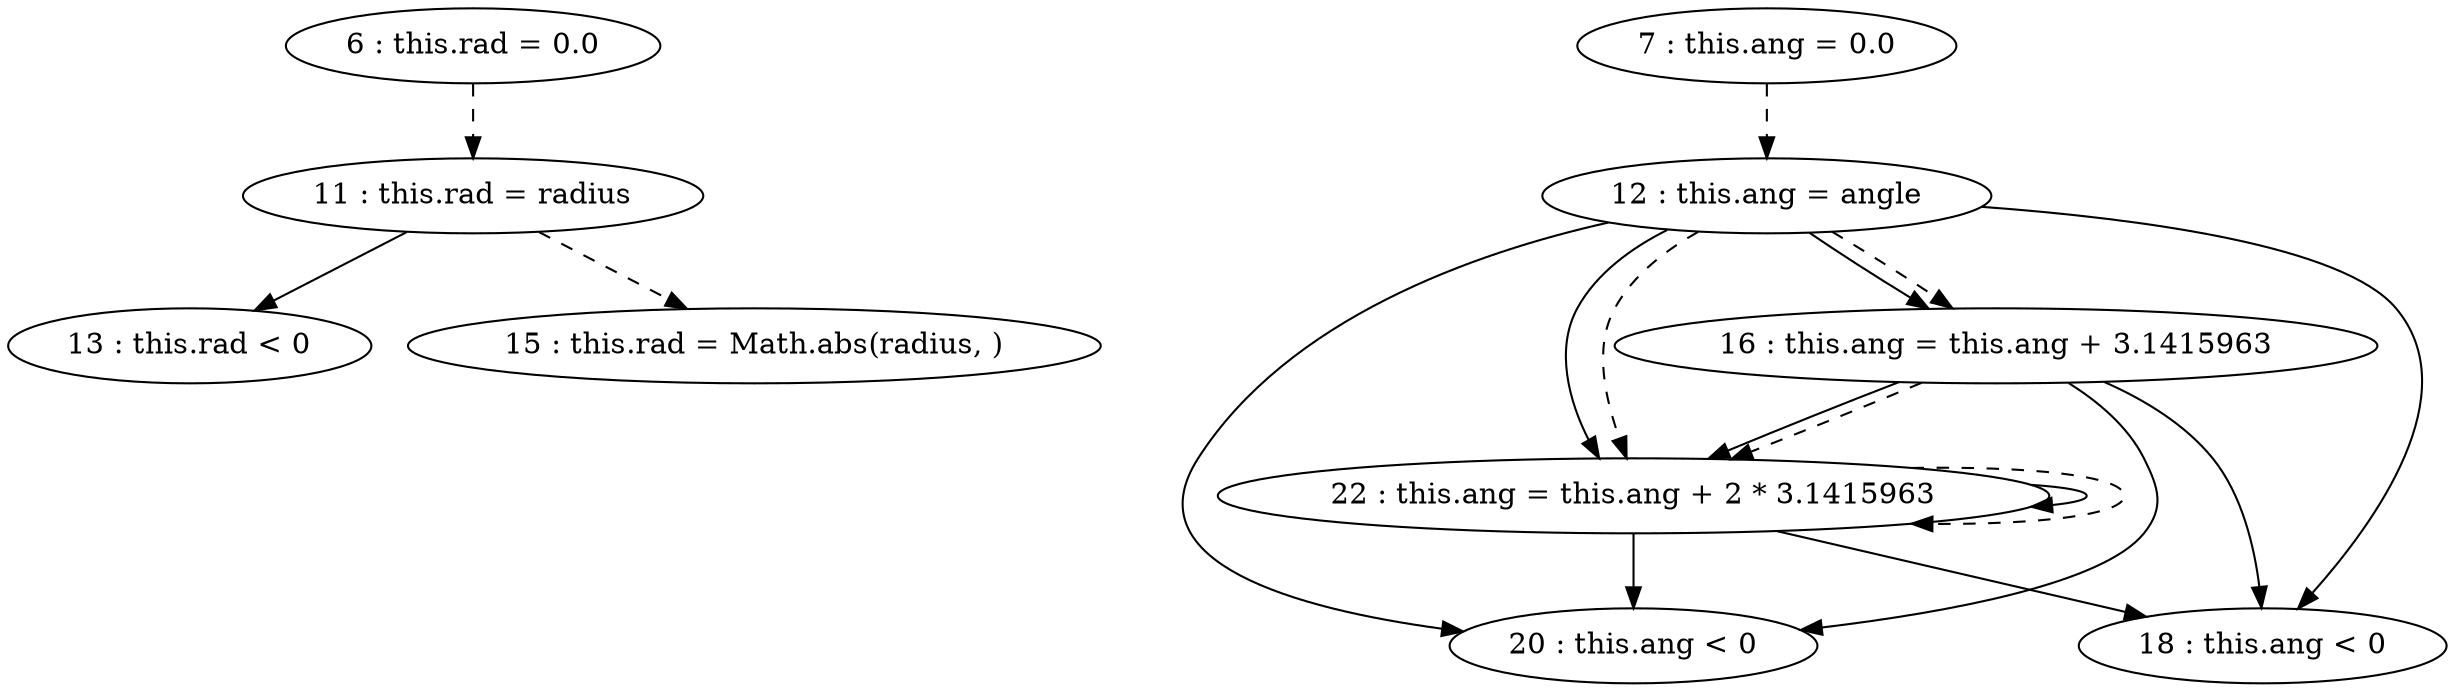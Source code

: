 digraph G {
"6 : this.rad = 0.0"
"6 : this.rad = 0.0" -> "11 : this.rad = radius" [style=dashed]
"7 : this.ang = 0.0"
"7 : this.ang = 0.0" -> "12 : this.ang = angle" [style=dashed]
"11 : this.rad = radius"
"11 : this.rad = radius" -> "13 : this.rad < 0"
"11 : this.rad = radius" -> "15 : this.rad = Math.abs(radius, )" [style=dashed]
"12 : this.ang = angle"
"12 : this.ang = angle" -> "16 : this.ang = this.ang + 3.1415963"
"12 : this.ang = angle" -> "20 : this.ang < 0"
"12 : this.ang = angle" -> "18 : this.ang < 0"
"12 : this.ang = angle" -> "22 : this.ang = this.ang + 2 * 3.1415963"
"12 : this.ang = angle" -> "16 : this.ang = this.ang + 3.1415963" [style=dashed]
"12 : this.ang = angle" -> "22 : this.ang = this.ang + 2 * 3.1415963" [style=dashed]
"13 : this.rad < 0"
"15 : this.rad = Math.abs(radius, )"
"16 : this.ang = this.ang + 3.1415963"
"16 : this.ang = this.ang + 3.1415963" -> "20 : this.ang < 0"
"16 : this.ang = this.ang + 3.1415963" -> "18 : this.ang < 0"
"16 : this.ang = this.ang + 3.1415963" -> "22 : this.ang = this.ang + 2 * 3.1415963"
"16 : this.ang = this.ang + 3.1415963" -> "22 : this.ang = this.ang + 2 * 3.1415963" [style=dashed]
"18 : this.ang < 0"
"20 : this.ang < 0"
"22 : this.ang = this.ang + 2 * 3.1415963"
"22 : this.ang = this.ang + 2 * 3.1415963" -> "20 : this.ang < 0"
"22 : this.ang = this.ang + 2 * 3.1415963" -> "22 : this.ang = this.ang + 2 * 3.1415963"
"22 : this.ang = this.ang + 2 * 3.1415963" -> "18 : this.ang < 0"
"22 : this.ang = this.ang + 2 * 3.1415963" -> "22 : this.ang = this.ang + 2 * 3.1415963" [style=dashed]
"18 : this.ang < 0"
}